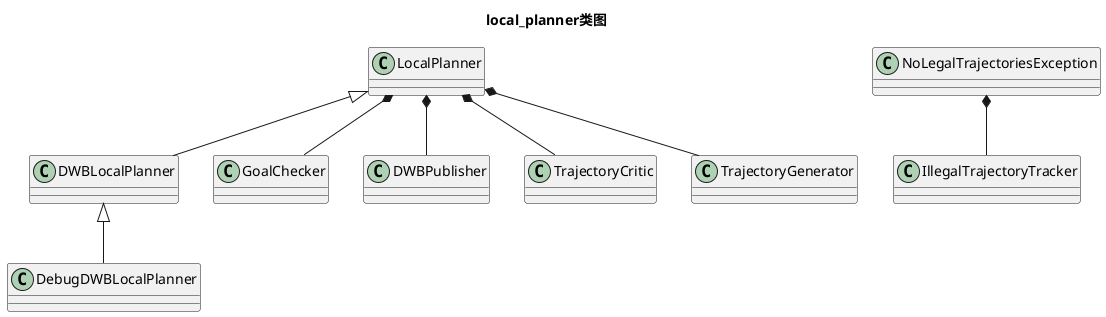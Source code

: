 @startuml
Title "local_planner类图"
class LocalPlanner{
}

class DWBLocalPlanner
{
}

class DebugDWBLocalPlanner
{
}

class GoalChecker
{
}


class IllegalTrajectoryTracker
{
}

class NoLegalTrajectoriesException{
}

class DWBPublisher
{
}

class TrajectoryCritic
{
}

class TrajectoryGenerator
{
}

NoLegalTrajectoriesException *-- IllegalTrajectoryTracker
LocalPlanner *-- GoalChecker
LocalPlanner *-- DWBPublisher
LocalPlanner *-- TrajectoryCritic
LocalPlanner *-- TrajectoryGenerator
DWBLocalPlanner <|-- DebugDWBLocalPlanner
LocalPlanner <|-- DWBLocalPlanner

@enduml


